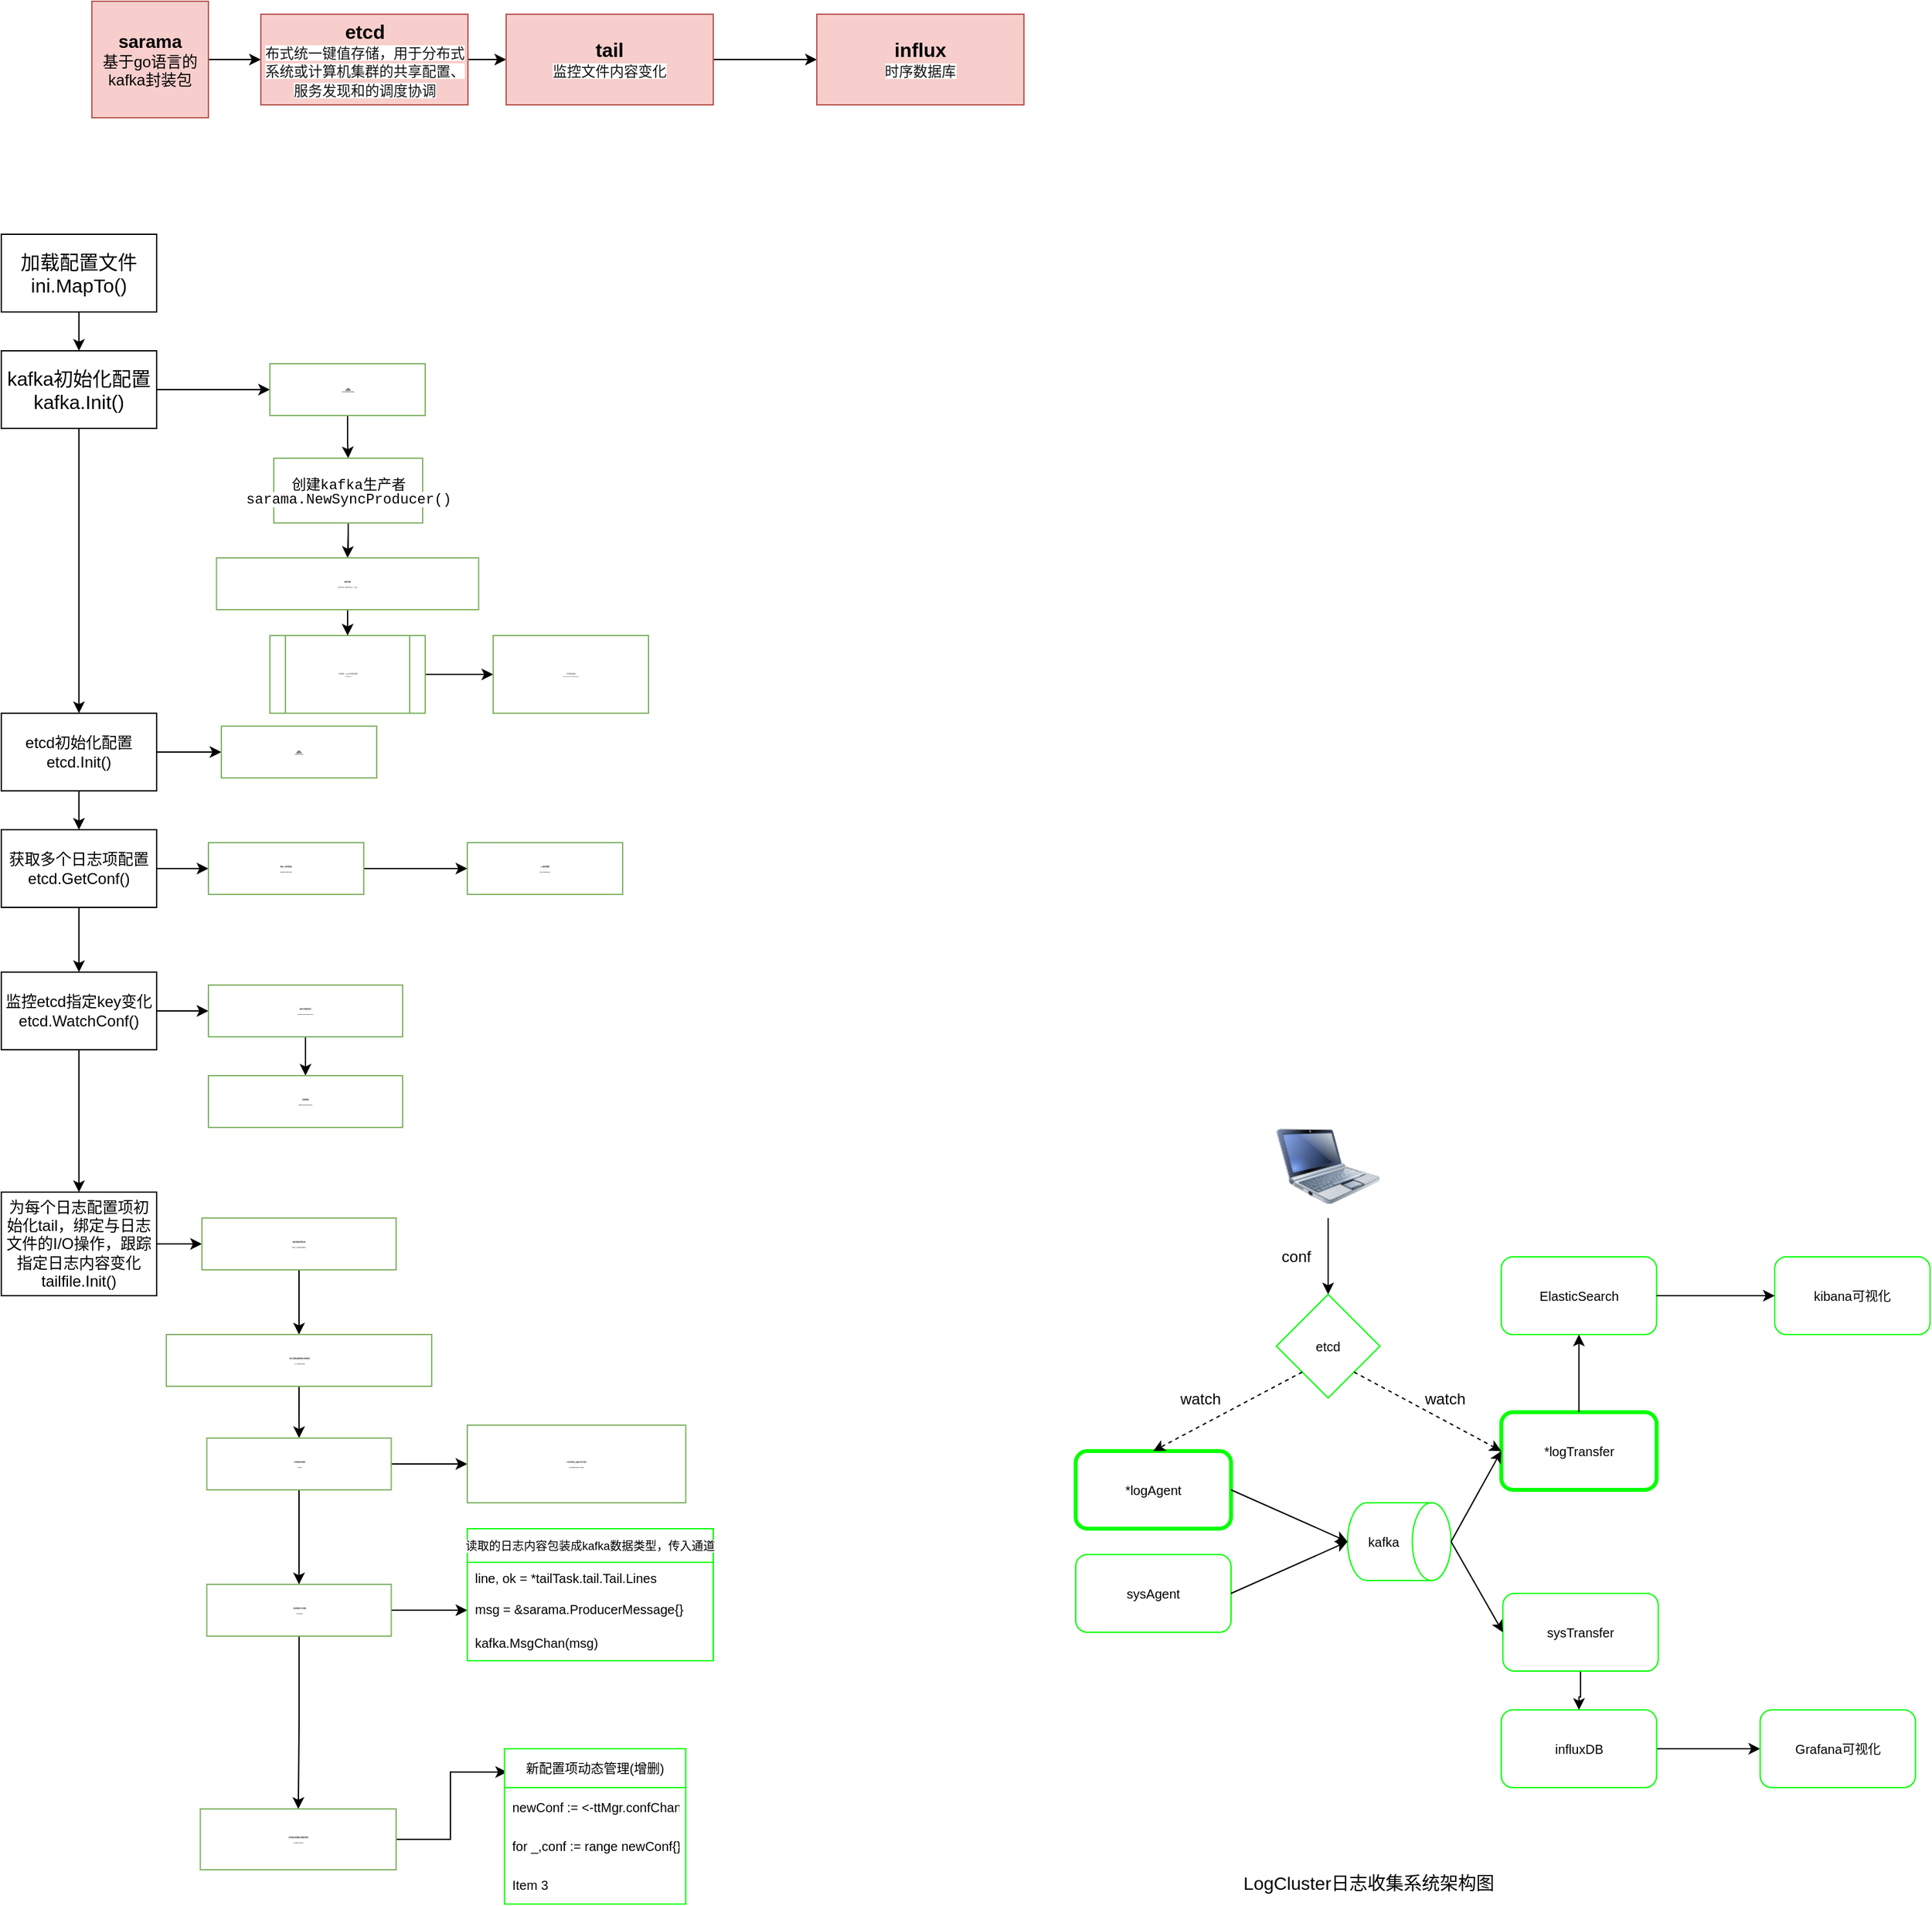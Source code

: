 <mxfile version="16.2.7" type="github">
  <diagram id="8QzUFzPcUCmMM6ad5pbA" name="Page-1">
    <mxGraphModel dx="1422" dy="706" grid="1" gridSize="10" guides="1" tooltips="1" connect="1" arrows="1" fold="1" page="1" pageScale="1" pageWidth="827" pageHeight="1169" math="0" shadow="0">
      <root>
        <mxCell id="0" />
        <mxCell id="1" parent="0" />
        <mxCell id="t0sURCftIjSwmOLmZrCK-31" value="" style="edgeStyle=orthogonalEdgeStyle;rounded=0;orthogonalLoop=1;jettySize=auto;html=1;fontSize=14;fontColor=#000000;" parent="1" source="t0sURCftIjSwmOLmZrCK-1" target="t0sURCftIjSwmOLmZrCK-30" edge="1">
          <mxGeometry relative="1" as="geometry" />
        </mxCell>
        <mxCell id="t0sURCftIjSwmOLmZrCK-1" value="&lt;font style=&quot;font-size: 14px&quot;&gt;&lt;b&gt;sarama&lt;/b&gt;&lt;br&gt;&lt;/font&gt;基于go语言的kafka封装包" style="whiteSpace=wrap;html=1;aspect=fixed;fillColor=#f8cecc;strokeColor=#b85450;" parent="1" vertex="1">
          <mxGeometry x="150" y="90" width="90" height="90" as="geometry" />
        </mxCell>
        <mxCell id="t0sURCftIjSwmOLmZrCK-5" value="" style="edgeStyle=orthogonalEdgeStyle;rounded=0;orthogonalLoop=1;jettySize=auto;html=1;" parent="1" source="t0sURCftIjSwmOLmZrCK-3" target="t0sURCftIjSwmOLmZrCK-4" edge="1">
          <mxGeometry relative="1" as="geometry" />
        </mxCell>
        <mxCell id="t0sURCftIjSwmOLmZrCK-3" value="加载配置文件&lt;br style=&quot;font-size: 15px;&quot;&gt;ini.MapTo()" style="rounded=0;whiteSpace=wrap;html=1;fontSize=15;" parent="1" vertex="1">
          <mxGeometry x="80" y="270" width="120" height="60" as="geometry" />
        </mxCell>
        <mxCell id="t0sURCftIjSwmOLmZrCK-8" value="" style="edgeStyle=orthogonalEdgeStyle;rounded=0;orthogonalLoop=1;jettySize=auto;html=1;" parent="1" source="t0sURCftIjSwmOLmZrCK-4" target="t0sURCftIjSwmOLmZrCK-7" edge="1">
          <mxGeometry relative="1" as="geometry" />
        </mxCell>
        <mxCell id="t0sURCftIjSwmOLmZrCK-44" value="" style="edgeStyle=orthogonalEdgeStyle;rounded=0;orthogonalLoop=1;jettySize=auto;html=1;fontSize=15;fontColor=#000000;" parent="1" source="t0sURCftIjSwmOLmZrCK-4" target="t0sURCftIjSwmOLmZrCK-9" edge="1">
          <mxGeometry relative="1" as="geometry" />
        </mxCell>
        <mxCell id="t0sURCftIjSwmOLmZrCK-4" value="kafka初始化配置&lt;br style=&quot;font-size: 15px;&quot;&gt;kafka.Init()" style="whiteSpace=wrap;html=1;rounded=0;fontSize=15;" parent="1" vertex="1">
          <mxGeometry x="80" y="360" width="120" height="60" as="geometry" />
        </mxCell>
        <mxCell id="t0sURCftIjSwmOLmZrCK-25" value="" style="edgeStyle=orthogonalEdgeStyle;rounded=0;orthogonalLoop=1;jettySize=auto;html=1;fontSize=14;fontColor=#000000;" parent="1" source="t0sURCftIjSwmOLmZrCK-7" target="t0sURCftIjSwmOLmZrCK-24" edge="1">
          <mxGeometry relative="1" as="geometry" />
        </mxCell>
        <mxCell id="t0sURCftIjSwmOLmZrCK-29" value="" style="edgeStyle=orthogonalEdgeStyle;rounded=0;orthogonalLoop=1;jettySize=auto;html=1;fontSize=14;fontColor=#000000;" parent="1" source="t0sURCftIjSwmOLmZrCK-7" target="t0sURCftIjSwmOLmZrCK-28" edge="1">
          <mxGeometry relative="1" as="geometry" />
        </mxCell>
        <mxCell id="t0sURCftIjSwmOLmZrCK-7" value="etcd初始化配置&lt;br&gt;etcd.Init()" style="whiteSpace=wrap;html=1;rounded=0;" parent="1" vertex="1">
          <mxGeometry x="80" y="640" width="120" height="60" as="geometry" />
        </mxCell>
        <mxCell id="t0sURCftIjSwmOLmZrCK-13" value="" style="edgeStyle=orthogonalEdgeStyle;rounded=0;orthogonalLoop=1;jettySize=auto;html=1;fontSize=15;fontColor=default;" parent="1" source="t0sURCftIjSwmOLmZrCK-9" target="t0sURCftIjSwmOLmZrCK-12" edge="1">
          <mxGeometry relative="1" as="geometry" />
        </mxCell>
        <mxCell id="t0sURCftIjSwmOLmZrCK-9" value="&lt;h6 style=&quot;font-size: 1px;&quot;&gt;&lt;font style=&quot;font-size: 1px;&quot;&gt;创建&lt;br style=&quot;font-size: 1px;&quot;&gt;&lt;/font&gt;&lt;font style=&quot;font-size: 1px;&quot;&gt;配置对象&lt;br style=&quot;font-size: 1px;&quot;&gt;&lt;/font&gt;&lt;font style=&quot;font-size: 1px;&quot;&gt;sarama.NewConfig()&lt;/font&gt;&lt;/h6&gt;" style="whiteSpace=wrap;html=1;rounded=0;fontSize=1;fontStyle=0;fillColor=#FFFFFF;strokeColor=#82b366;" parent="1" vertex="1">
          <mxGeometry x="287.5" y="370" width="120" height="40" as="geometry" />
        </mxCell>
        <mxCell id="t0sURCftIjSwmOLmZrCK-53" value="" style="edgeStyle=orthogonalEdgeStyle;rounded=0;orthogonalLoop=1;jettySize=auto;html=1;fontSize=1;fontColor=#000000;" parent="1" source="t0sURCftIjSwmOLmZrCK-12" edge="1">
          <mxGeometry relative="1" as="geometry">
            <mxPoint x="347.486" y="520" as="targetPoint" />
          </mxGeometry>
        </mxCell>
        <mxCell id="t0sURCftIjSwmOLmZrCK-12" value="&lt;blockquote style=&quot;line-height: 1 ; font-size: 11px&quot;&gt;&lt;span style=&quot;font-family: &amp;#34;consolas&amp;#34; , &amp;#34;courier new&amp;#34; , monospace ; font-size: 11px ; text-align: left ; background-color: rgb(255 , 255 , 255) ; line-height: 0.7&quot;&gt;创建kafka生产者&lt;br style=&quot;font-size: 11px&quot;&gt;&lt;/span&gt;&lt;span style=&quot;font-family: &amp;#34;consolas&amp;#34; , &amp;#34;courier new&amp;#34; , monospace ; font-size: 11px ; text-align: left ; background-color: rgb(255 , 255 , 255) ; line-height: 0.7&quot;&gt;sarama.NewSyncProducer()&lt;/span&gt;&lt;/blockquote&gt;" style="whiteSpace=wrap;html=1;fontSize=1;fillColor=#FFFFFF;strokeColor=#82b366;rounded=0;fontStyle=0;horizontal=1;" parent="1" vertex="1">
          <mxGeometry x="290.5" y="443" width="115" height="50" as="geometry" />
        </mxCell>
        <mxCell id="t0sURCftIjSwmOLmZrCK-15" value="&lt;div style=&quot;font-family: &amp;#34;consolas&amp;#34; , &amp;#34;courier new&amp;#34; , monospace ; font-weight: normal ; font-size: 10px ; line-height: 14px&quot;&gt;&lt;br&gt;&lt;/div&gt;" style="text;whiteSpace=wrap;html=1;fontSize=15;fontColor=#000000;" parent="1" vertex="1">
          <mxGeometry x="350" y="610" width="170" height="30" as="geometry" />
        </mxCell>
        <mxCell id="t0sURCftIjSwmOLmZrCK-23" value="" style="edgeStyle=orthogonalEdgeStyle;rounded=0;orthogonalLoop=1;jettySize=auto;html=1;fontSize=11;fontColor=#000000;" parent="1" source="t0sURCftIjSwmOLmZrCK-16" target="t0sURCftIjSwmOLmZrCK-22" edge="1">
          <mxGeometry relative="1" as="geometry" />
        </mxCell>
        <mxCell id="t0sURCftIjSwmOLmZrCK-16" value="启动协程，kafka生产者发送消息&lt;br&gt;sendMsg()" style="shape=process;whiteSpace=wrap;html=1;backgroundOutline=1;fontSize=1;fillColor=#FFFFFF;strokeColor=#82b366;rounded=0;fontStyle=0;horizontal=1;" parent="1" vertex="1">
          <mxGeometry x="287.5" y="580" width="120" height="60" as="geometry" />
        </mxCell>
        <mxCell id="t0sURCftIjSwmOLmZrCK-22" value="生产者发送消息&lt;br&gt;kafkaClient.SendMessage()" style="whiteSpace=wrap;html=1;fontSize=1;fillColor=#FFFFFF;strokeColor=#82b366;rounded=0;fontStyle=0;" parent="1" vertex="1">
          <mxGeometry x="460" y="580" width="120" height="60" as="geometry" />
        </mxCell>
        <mxCell id="t0sURCftIjSwmOLmZrCK-24" value="&lt;h6 style=&quot;font-size: 1px&quot;&gt;&lt;font style=&quot;font-size: 1px&quot;&gt;创建&lt;br style=&quot;font-size: 1px&quot;&gt;&lt;/font&gt;&lt;font style=&quot;font-size: 1px&quot;&gt;配置对象&lt;br style=&quot;font-size: 1px&quot;&gt;&lt;/font&gt;&lt;font style=&quot;font-size: 1px&quot;&gt;clientv3.New()&lt;/font&gt;&lt;/h6&gt;" style="whiteSpace=wrap;html=1;rounded=0;fontSize=1;fontStyle=0;fillColor=#FFFFFF;strokeColor=#82b366;" parent="1" vertex="1">
          <mxGeometry x="250" y="650" width="120" height="40" as="geometry" />
        </mxCell>
        <mxCell id="t0sURCftIjSwmOLmZrCK-33" value="" style="edgeStyle=orthogonalEdgeStyle;rounded=0;orthogonalLoop=1;jettySize=auto;html=1;fontSize=15;fontColor=#000000;" parent="1" source="t0sURCftIjSwmOLmZrCK-28" target="t0sURCftIjSwmOLmZrCK-32" edge="1">
          <mxGeometry relative="1" as="geometry" />
        </mxCell>
        <mxCell id="t0sURCftIjSwmOLmZrCK-39" value="" style="edgeStyle=orthogonalEdgeStyle;rounded=0;orthogonalLoop=1;jettySize=auto;html=1;fontSize=15;fontColor=#000000;" parent="1" source="t0sURCftIjSwmOLmZrCK-28" target="t0sURCftIjSwmOLmZrCK-38" edge="1">
          <mxGeometry relative="1" as="geometry" />
        </mxCell>
        <mxCell id="t0sURCftIjSwmOLmZrCK-28" value="获取多个日志项配置&lt;br&gt;etcd.GetConf()" style="whiteSpace=wrap;html=1;rounded=0;" parent="1" vertex="1">
          <mxGeometry x="80" y="730" width="120" height="60" as="geometry" />
        </mxCell>
        <mxCell id="t0sURCftIjSwmOLmZrCK-88" value="" style="edgeStyle=orthogonalEdgeStyle;rounded=0;orthogonalLoop=1;jettySize=auto;html=1;fontSize=10;fontColor=#000000;" parent="1" source="t0sURCftIjSwmOLmZrCK-30" target="t0sURCftIjSwmOLmZrCK-87" edge="1">
          <mxGeometry relative="1" as="geometry" />
        </mxCell>
        <mxCell id="t0sURCftIjSwmOLmZrCK-30" value="&lt;font&gt;&lt;b&gt;&lt;font style=&quot;font-size: 15px&quot;&gt;etcd&lt;/font&gt;&lt;/b&gt;&lt;br style=&quot;font-size: 11px&quot;&gt;&lt;span style=&quot;font-size: 11px ; color: rgb(21 , 21 , 21) ; font-family: &amp;#34;redhattext&amp;#34; , &amp;#34;overpass&amp;#34; , &amp;#34;overpass&amp;#34; , &amp;#34;helvetica&amp;#34; , &amp;#34;arial&amp;#34; , sans-serif ; background-color: rgb(255 , 255 , 255)&quot;&gt;布式统一键值存储，用于分布式系统或计算机集群的共享配置、服务发现和的调度协调&lt;/span&gt;&lt;/font&gt;" style="whiteSpace=wrap;html=1;fillColor=#f8cecc;strokeColor=#b85450;" parent="1" vertex="1">
          <mxGeometry x="280.5" y="100" width="160" height="70" as="geometry" />
        </mxCell>
        <mxCell id="t0sURCftIjSwmOLmZrCK-37" value="" style="edgeStyle=orthogonalEdgeStyle;rounded=0;orthogonalLoop=1;jettySize=auto;html=1;fontSize=15;fontColor=#000000;" parent="1" source="t0sURCftIjSwmOLmZrCK-32" target="t0sURCftIjSwmOLmZrCK-36" edge="1">
          <mxGeometry relative="1" as="geometry" />
        </mxCell>
        <mxCell id="t0sURCftIjSwmOLmZrCK-32" value="&lt;h6 style=&quot;font-size: 1px&quot;&gt;获取json格式配置项&lt;/h6&gt;&lt;h6 style=&quot;font-size: 1px&quot;&gt;clientv3.Client.Get()&lt;/h6&gt;" style="whiteSpace=wrap;html=1;rounded=0;fontSize=1;fontStyle=0;fillColor=#FFFFFF;strokeColor=#82b366;" parent="1" vertex="1">
          <mxGeometry x="240" y="740" width="120" height="40" as="geometry" />
        </mxCell>
        <mxCell id="t0sURCftIjSwmOLmZrCK-36" value="&lt;h6 style=&quot;font-size: 1px&quot;&gt;json解析成数组&lt;br&gt;&lt;/h6&gt;&lt;h6 style=&quot;font-size: 1px&quot;&gt;json.Unmarshal()&lt;/h6&gt;" style="whiteSpace=wrap;html=1;rounded=0;fontSize=1;fontStyle=0;fillColor=#FFFFFF;strokeColor=#82b366;" parent="1" vertex="1">
          <mxGeometry x="440" y="740" width="120" height="40" as="geometry" />
        </mxCell>
        <mxCell id="t0sURCftIjSwmOLmZrCK-41" value="" style="edgeStyle=orthogonalEdgeStyle;rounded=0;orthogonalLoop=1;jettySize=auto;html=1;fontSize=15;fontColor=#000000;" parent="1" source="t0sURCftIjSwmOLmZrCK-38" target="t0sURCftIjSwmOLmZrCK-40" edge="1">
          <mxGeometry relative="1" as="geometry" />
        </mxCell>
        <mxCell id="t0sURCftIjSwmOLmZrCK-43" value="" style="edgeStyle=orthogonalEdgeStyle;rounded=0;orthogonalLoop=1;jettySize=auto;html=1;fontSize=15;fontColor=#000000;" parent="1" source="t0sURCftIjSwmOLmZrCK-38" target="t0sURCftIjSwmOLmZrCK-42" edge="1">
          <mxGeometry relative="1" as="geometry" />
        </mxCell>
        <mxCell id="t0sURCftIjSwmOLmZrCK-38" value="监控etcd指定key变化&lt;br&gt;etcd.WatchConf()" style="whiteSpace=wrap;html=1;rounded=0;" parent="1" vertex="1">
          <mxGeometry x="80" y="840" width="120" height="60" as="geometry" />
        </mxCell>
        <mxCell id="t0sURCftIjSwmOLmZrCK-62" value="" style="edgeStyle=orthogonalEdgeStyle;rounded=0;orthogonalLoop=1;jettySize=auto;html=1;fontSize=1;fontColor=#000000;" parent="1" source="t0sURCftIjSwmOLmZrCK-40" target="t0sURCftIjSwmOLmZrCK-61" edge="1">
          <mxGeometry relative="1" as="geometry" />
        </mxCell>
        <mxCell id="t0sURCftIjSwmOLmZrCK-40" value="为每个日志配置项初始化tail，绑定与日志文件的I/O操作，跟踪指定日志内容变化&lt;br&gt;tailfile.Init()" style="whiteSpace=wrap;html=1;rounded=0;" parent="1" vertex="1">
          <mxGeometry x="80" y="1010" width="120" height="80" as="geometry" />
        </mxCell>
        <mxCell id="t0sURCftIjSwmOLmZrCK-60" value="" style="edgeStyle=orthogonalEdgeStyle;rounded=0;orthogonalLoop=1;jettySize=auto;html=1;fontSize=1;fontColor=#000000;" parent="1" source="t0sURCftIjSwmOLmZrCK-42" target="t0sURCftIjSwmOLmZrCK-59" edge="1">
          <mxGeometry relative="1" as="geometry" />
        </mxCell>
        <mxCell id="t0sURCftIjSwmOLmZrCK-42" value="&lt;h6 style=&quot;font-size: 1px&quot;&gt;监控日志配置项变化&lt;/h6&gt;&lt;h6 style=&quot;font-size: 1px&quot;&gt;clientv3.Client.Watch(key)&lt;/h6&gt;" style="whiteSpace=wrap;html=1;rounded=0;fontSize=1;fontStyle=0;fillColor=#FFFFFF;strokeColor=#82b366;" parent="1" vertex="1">
          <mxGeometry x="240" y="850" width="150" height="40" as="geometry" />
        </mxCell>
        <mxCell id="t0sURCftIjSwmOLmZrCK-56" value="" style="edgeStyle=orthogonalEdgeStyle;rounded=0;orthogonalLoop=1;jettySize=auto;html=1;fontSize=1;fontColor=#000000;" parent="1" source="t0sURCftIjSwmOLmZrCK-54" edge="1">
          <mxGeometry relative="1" as="geometry">
            <mxPoint x="347" y="580" as="targetPoint" />
          </mxGeometry>
        </mxCell>
        <mxCell id="t0sURCftIjSwmOLmZrCK-54" value="&lt;h6 style=&quot;font-size: 1px&quot;&gt;&lt;font style=&quot;font-size: 1px&quot;&gt;初始化通道&lt;/font&gt;&lt;br&gt;&lt;/h6&gt;&lt;h6 style=&quot;font-size: 1px&quot;&gt;&lt;font style=&quot;font-size: 1px&quot;&gt;msgChan = make(chan *..., size)&lt;/font&gt;&lt;/h6&gt;" style="whiteSpace=wrap;html=1;rounded=0;fontSize=1;fontStyle=0;fillColor=#FFFFFF;strokeColor=#82b366;" parent="1" vertex="1">
          <mxGeometry x="246.25" y="520" width="202.5" height="40" as="geometry" />
        </mxCell>
        <mxCell id="t0sURCftIjSwmOLmZrCK-59" value="&lt;h6 style=&quot;font-size: 1px&quot;&gt;启用新配置&lt;/h6&gt;&lt;h6 style=&quot;font-size: 1px&quot;&gt;tailfile.SendNewConf()&lt;/h6&gt;" style="whiteSpace=wrap;html=1;rounded=0;fontSize=1;fontStyle=0;fillColor=#FFFFFF;strokeColor=#82b366;" parent="1" vertex="1">
          <mxGeometry x="240" y="920" width="150" height="40" as="geometry" />
        </mxCell>
        <mxCell id="t0sURCftIjSwmOLmZrCK-64" value="" style="edgeStyle=orthogonalEdgeStyle;rounded=0;orthogonalLoop=1;jettySize=auto;html=1;fontSize=1;fontColor=#000000;" parent="1" source="t0sURCftIjSwmOLmZrCK-61" target="t0sURCftIjSwmOLmZrCK-63" edge="1">
          <mxGeometry relative="1" as="geometry" />
        </mxCell>
        <mxCell id="t0sURCftIjSwmOLmZrCK-61" value="&lt;h6 style=&quot;font-size: 1px&quot;&gt;初始化配置项管理对象&lt;/h6&gt;&lt;h6 style=&quot;font-size: 1px&quot;&gt;ttMgr = &amp;amp;tailTaskMgr{}&lt;/h6&gt;" style="whiteSpace=wrap;html=1;rounded=0;fontSize=1;fontStyle=0;fillColor=#FFFFFF;strokeColor=#82b366;" parent="1" vertex="1">
          <mxGeometry x="235" y="1030" width="150" height="40" as="geometry" />
        </mxCell>
        <mxCell id="t0sURCftIjSwmOLmZrCK-66" value="" style="edgeStyle=orthogonalEdgeStyle;rounded=0;orthogonalLoop=1;jettySize=auto;html=1;fontSize=1;fontColor=#000000;" parent="1" source="t0sURCftIjSwmOLmZrCK-63" target="t0sURCftIjSwmOLmZrCK-65" edge="1">
          <mxGeometry relative="1" as="geometry" />
        </mxCell>
        <mxCell id="t0sURCftIjSwmOLmZrCK-63" value="&lt;h6 style=&quot;font-size: 1px&quot;&gt;为每个配置项创建单独日志收集任务&lt;/h6&gt;&lt;h6 style=&quot;font-size: 1px&quot;&gt;tt = newTailTask()&lt;/h6&gt;" style="whiteSpace=wrap;html=1;rounded=0;fontSize=1;fontStyle=0;fillColor=#FFFFFF;strokeColor=#82b366;" parent="1" vertex="1">
          <mxGeometry x="207.5" y="1120" width="205" height="40" as="geometry" />
        </mxCell>
        <mxCell id="t0sURCftIjSwmOLmZrCK-68" value="" style="edgeStyle=orthogonalEdgeStyle;rounded=0;orthogonalLoop=1;jettySize=auto;html=1;fontSize=1;fontColor=#000000;" parent="1" source="t0sURCftIjSwmOLmZrCK-65" target="t0sURCftIjSwmOLmZrCK-67" edge="1">
          <mxGeometry relative="1" as="geometry" />
        </mxCell>
        <mxCell id="t0sURCftIjSwmOLmZrCK-70" value="" style="edgeStyle=orthogonalEdgeStyle;rounded=0;orthogonalLoop=1;jettySize=auto;html=1;fontSize=1;fontColor=#000000;" parent="1" source="t0sURCftIjSwmOLmZrCK-65" target="t0sURCftIjSwmOLmZrCK-69" edge="1">
          <mxGeometry relative="1" as="geometry" />
        </mxCell>
        <mxCell id="t0sURCftIjSwmOLmZrCK-65" value="&lt;h6 style=&quot;font-size: 1px&quot;&gt;日志收集任务初始化&lt;/h6&gt;&lt;h6 style=&quot;font-size: 1px&quot;&gt;tt.Init()&lt;/h6&gt;" style="whiteSpace=wrap;html=1;rounded=0;fontSize=1;fontStyle=0;fillColor=#FFFFFF;strokeColor=#82b366;" parent="1" vertex="1">
          <mxGeometry x="238.75" y="1200" width="142.5" height="40" as="geometry" />
        </mxCell>
        <mxCell id="t0sURCftIjSwmOLmZrCK-67" value="&lt;h6 style=&quot;font-size: 1px&quot;&gt;日志文件绑定tail跟踪日志内容变化&lt;/h6&gt;&lt;h6 style=&quot;font-size: 1px&quot;&gt;tail.TailFile(path, config)&lt;/h6&gt;" style="whiteSpace=wrap;html=1;rounded=0;fontSize=1;fontStyle=0;fillColor=#FFFFFF;strokeColor=#82b366;" parent="1" vertex="1">
          <mxGeometry x="440" y="1190" width="168.75" height="60" as="geometry" />
        </mxCell>
        <mxCell id="t0sURCftIjSwmOLmZrCK-72" value="" style="edgeStyle=orthogonalEdgeStyle;rounded=0;orthogonalLoop=1;jettySize=auto;html=1;fontSize=1;fontColor=#000000;entryX=0;entryY=0.5;entryDx=0;entryDy=0;" parent="1" source="t0sURCftIjSwmOLmZrCK-69" target="t0sURCftIjSwmOLmZrCK-81" edge="1">
          <mxGeometry relative="1" as="geometry">
            <mxPoint x="461" y="1330" as="targetPoint" />
          </mxGeometry>
        </mxCell>
        <mxCell id="t0sURCftIjSwmOLmZrCK-86" value="" style="edgeStyle=orthogonalEdgeStyle;rounded=0;orthogonalLoop=1;jettySize=auto;html=1;fontSize=10;fontColor=#000000;" parent="1" source="t0sURCftIjSwmOLmZrCK-69" target="t0sURCftIjSwmOLmZrCK-85" edge="1">
          <mxGeometry relative="1" as="geometry" />
        </mxCell>
        <mxCell id="t0sURCftIjSwmOLmZrCK-69" value="&lt;h6 style=&quot;font-size: 1px&quot;&gt;启动协程执行日志收集&lt;/h6&gt;&lt;h6 style=&quot;font-size: 1px&quot;&gt;go tt.run()&lt;/h6&gt;" style="whiteSpace=wrap;html=1;rounded=0;fontSize=1;fontStyle=0;fillColor=#FFFFFF;strokeColor=#82b366;" parent="1" vertex="1">
          <mxGeometry x="238.75" y="1313" width="142.5" height="40" as="geometry" />
        </mxCell>
        <mxCell id="t0sURCftIjSwmOLmZrCK-80" value="读取的日志内容包装成kafka数据类型，传入通道" style="swimlane;fontStyle=0;childLayout=stackLayout;horizontal=1;startSize=26;fillColor=none;horizontalStack=0;resizeParent=1;resizeParentMax=0;resizeLast=0;collapsible=1;marginBottom=0;labelBackgroundColor=#FFFFFF;fontSize=9;fontColor=#000000;strokeColor=#00FF00;" parent="1" vertex="1">
          <mxGeometry x="440" y="1270" width="190" height="102" as="geometry">
            <mxRectangle x="430" y="1450" width="290" height="26" as="alternateBounds" />
          </mxGeometry>
        </mxCell>
        <mxCell id="t0sURCftIjSwmOLmZrCK-82" value="line, ok = *tailTask.tail.Tail.Lines" style="text;strokeColor=none;fillColor=none;align=left;verticalAlign=top;spacingLeft=4;spacingRight=4;overflow=hidden;rotatable=0;points=[[0,0.5],[1,0.5]];portConstraint=eastwest;labelBackgroundColor=#FFFFFF;fontSize=10;fontColor=#000000;" parent="t0sURCftIjSwmOLmZrCK-80" vertex="1">
          <mxGeometry y="26" width="190" height="24" as="geometry" />
        </mxCell>
        <mxCell id="t0sURCftIjSwmOLmZrCK-81" value="msg = &amp;sarama.ProducerMessage{}" style="text;strokeColor=none;fillColor=none;align=left;verticalAlign=top;spacingLeft=4;spacingRight=4;overflow=hidden;rotatable=0;points=[[0,0.5],[1,0.5]];portConstraint=eastwest;labelBackgroundColor=#FFFFFF;fontSize=10;fontColor=#000000;" parent="t0sURCftIjSwmOLmZrCK-80" vertex="1">
          <mxGeometry y="50" width="190" height="26" as="geometry" />
        </mxCell>
        <mxCell id="t0sURCftIjSwmOLmZrCK-83" value="kafka.MsgChan(msg)" style="text;strokeColor=none;fillColor=none;align=left;verticalAlign=top;spacingLeft=4;spacingRight=4;overflow=hidden;rotatable=0;points=[[0,0.5],[1,0.5]];portConstraint=eastwest;labelBackgroundColor=#FFFFFF;fontSize=10;fontColor=#000000;" parent="t0sURCftIjSwmOLmZrCK-80" vertex="1">
          <mxGeometry y="76" width="190" height="26" as="geometry" />
        </mxCell>
        <mxCell id="t0sURCftIjSwmOLmZrCK-95" value="" style="edgeStyle=orthogonalEdgeStyle;rounded=0;orthogonalLoop=1;jettySize=auto;html=1;fontSize=10;fontColor=#000000;entryX=0.014;entryY=0.15;entryDx=0;entryDy=0;entryPerimeter=0;" parent="1" source="t0sURCftIjSwmOLmZrCK-85" target="t0sURCftIjSwmOLmZrCK-90" edge="1">
          <mxGeometry relative="1" as="geometry" />
        </mxCell>
        <mxCell id="t0sURCftIjSwmOLmZrCK-85" value="&lt;h6 style=&quot;font-size: 1px&quot;&gt;启动协程动态调整日志配置项管理&lt;/h6&gt;&lt;h6 style=&quot;font-size: 1px&quot;&gt;go ttMgr.watch()&lt;/h6&gt;" style="whiteSpace=wrap;html=1;rounded=0;fontSize=1;fontStyle=0;fillColor=#FFFFFF;strokeColor=#82b366;" parent="1" vertex="1">
          <mxGeometry x="233.75" y="1486.5" width="151.25" height="47" as="geometry" />
        </mxCell>
        <mxCell id="alyWSgN-af6GJF3XZUZM-5" value="" style="edgeStyle=orthogonalEdgeStyle;rounded=0;orthogonalLoop=1;jettySize=auto;html=1;" edge="1" parent="1" source="t0sURCftIjSwmOLmZrCK-87" target="alyWSgN-af6GJF3XZUZM-4">
          <mxGeometry relative="1" as="geometry" />
        </mxCell>
        <mxCell id="t0sURCftIjSwmOLmZrCK-87" value="&lt;font&gt;&lt;b&gt;&lt;font style=&quot;font-size: 15px&quot;&gt;tail&lt;/font&gt;&lt;/b&gt;&lt;br style=&quot;font-size: 11px&quot;&gt;&lt;span style=&quot;font-size: 11px ; color: rgb(21 , 21 , 21) ; font-family: &amp;#34;redhattext&amp;#34; , &amp;#34;overpass&amp;#34; , &amp;#34;overpass&amp;#34; , &amp;#34;helvetica&amp;#34; , &amp;#34;arial&amp;#34; , sans-serif ; background-color: rgb(255 , 255 , 255)&quot;&gt;监控文件内容变化&lt;/span&gt;&lt;/font&gt;" style="whiteSpace=wrap;html=1;fillColor=#f8cecc;strokeColor=#b85450;" parent="1" vertex="1">
          <mxGeometry x="470" y="100" width="160" height="70" as="geometry" />
        </mxCell>
        <mxCell id="t0sURCftIjSwmOLmZrCK-90" value="新配置项动态管理(增删)" style="swimlane;fontStyle=0;childLayout=stackLayout;horizontal=1;startSize=30;horizontalStack=0;resizeParent=1;resizeParentMax=0;resizeLast=0;collapsible=1;marginBottom=0;labelBackgroundColor=#FFFFFF;fontSize=10;fontColor=#000000;strokeColor=#00FF00;fillColor=#FFFFFF;" parent="1" vertex="1">
          <mxGeometry x="468.75" y="1440" width="140" height="120" as="geometry" />
        </mxCell>
        <mxCell id="t0sURCftIjSwmOLmZrCK-91" value="newConf := &lt;-ttMgr.confChan" style="text;strokeColor=none;fillColor=none;align=left;verticalAlign=middle;spacingLeft=4;spacingRight=4;overflow=hidden;points=[[0,0.5],[1,0.5]];portConstraint=eastwest;rotatable=0;labelBackgroundColor=#FFFFFF;fontSize=10;fontColor=#000000;" parent="t0sURCftIjSwmOLmZrCK-90" vertex="1">
          <mxGeometry y="30" width="140" height="30" as="geometry" />
        </mxCell>
        <mxCell id="t0sURCftIjSwmOLmZrCK-92" value="for _,conf := range newConf{}" style="text;strokeColor=none;fillColor=none;align=left;verticalAlign=middle;spacingLeft=4;spacingRight=4;overflow=hidden;points=[[0,0.5],[1,0.5]];portConstraint=eastwest;rotatable=0;labelBackgroundColor=#FFFFFF;fontSize=10;fontColor=#000000;" parent="t0sURCftIjSwmOLmZrCK-90" vertex="1">
          <mxGeometry y="60" width="140" height="30" as="geometry" />
        </mxCell>
        <mxCell id="t0sURCftIjSwmOLmZrCK-93" value="Item 3" style="text;strokeColor=none;fillColor=none;align=left;verticalAlign=middle;spacingLeft=4;spacingRight=4;overflow=hidden;points=[[0,0.5],[1,0.5]];portConstraint=eastwest;rotatable=0;labelBackgroundColor=#FFFFFF;fontSize=10;fontColor=#000000;" parent="t0sURCftIjSwmOLmZrCK-90" vertex="1">
          <mxGeometry y="90" width="140" height="30" as="geometry" />
        </mxCell>
        <mxCell id="t0sURCftIjSwmOLmZrCK-96" value="kafka" style="shape=cylinder3;whiteSpace=wrap;html=1;boundedLbl=1;backgroundOutline=1;size=15;labelBackgroundColor=#FFFFFF;fontSize=10;fontColor=#000000;strokeColor=#00FF00;fillColor=#FFFFFF;direction=south;" parent="1" vertex="1">
          <mxGeometry x="1120" y="1250" width="80" height="60" as="geometry" />
        </mxCell>
        <mxCell id="t0sURCftIjSwmOLmZrCK-97" value="*logAgent" style="rounded=1;whiteSpace=wrap;html=1;labelBackgroundColor=#FFFFFF;fontSize=10;fontColor=#000000;strokeColor=#00FF00;fillColor=#FFFFFF;strokeWidth=3;" parent="1" vertex="1">
          <mxGeometry x="910" y="1210" width="120" height="60" as="geometry" />
        </mxCell>
        <mxCell id="t0sURCftIjSwmOLmZrCK-103" value="" style="endArrow=classic;html=1;rounded=0;fontSize=10;fontColor=#000000;entryX=0.5;entryY=1;entryDx=0;entryDy=0;entryPerimeter=0;exitX=1;exitY=0.5;exitDx=0;exitDy=0;" parent="1" source="t0sURCftIjSwmOLmZrCK-97" target="t0sURCftIjSwmOLmZrCK-96" edge="1">
          <mxGeometry width="50" height="50" relative="1" as="geometry">
            <mxPoint x="1030" y="1265" as="sourcePoint" />
            <mxPoint x="1080" y="1215" as="targetPoint" />
          </mxGeometry>
        </mxCell>
        <mxCell id="t0sURCftIjSwmOLmZrCK-104" value="sysAgent" style="rounded=1;whiteSpace=wrap;html=1;labelBackgroundColor=#FFFFFF;fontSize=10;fontColor=#000000;strokeColor=#00FF00;fillColor=#FFFFFF;" parent="1" vertex="1">
          <mxGeometry x="910" y="1290" width="120" height="60" as="geometry" />
        </mxCell>
        <mxCell id="t0sURCftIjSwmOLmZrCK-105" value="" style="endArrow=classic;html=1;rounded=0;fontSize=10;fontColor=#000000;entryX=0.5;entryY=1;entryDx=0;entryDy=0;entryPerimeter=0;exitX=1;exitY=0.5;exitDx=0;exitDy=0;" parent="1" source="t0sURCftIjSwmOLmZrCK-104" target="t0sURCftIjSwmOLmZrCK-96" edge="1">
          <mxGeometry width="50" height="50" relative="1" as="geometry">
            <mxPoint x="1040" y="1250" as="sourcePoint" />
            <mxPoint x="1090" y="1290" as="targetPoint" />
          </mxGeometry>
        </mxCell>
        <mxCell id="t0sURCftIjSwmOLmZrCK-108" value="" style="edgeStyle=orthogonalEdgeStyle;rounded=0;orthogonalLoop=1;jettySize=auto;html=1;fontSize=10;fontColor=#000000;" parent="1" source="t0sURCftIjSwmOLmZrCK-106" target="t0sURCftIjSwmOLmZrCK-107" edge="1">
          <mxGeometry relative="1" as="geometry" />
        </mxCell>
        <mxCell id="t0sURCftIjSwmOLmZrCK-106" value="" style="image;html=1;image=img/lib/clip_art/computers/Netbook_128x128.png;labelBackgroundColor=#FFFFFF;fontSize=10;fontColor=#000000;strokeColor=#00FF00;fillColor=#FFFFFF;" parent="1" vertex="1">
          <mxGeometry x="1065" y="950" width="80" height="80" as="geometry" />
        </mxCell>
        <mxCell id="t0sURCftIjSwmOLmZrCK-107" value="etcd" style="rhombus;whiteSpace=wrap;html=1;labelBackgroundColor=#FFFFFF;fontSize=10;fontColor=#000000;strokeColor=#00FF00;fillColor=#FFFFFF;" parent="1" vertex="1">
          <mxGeometry x="1065" y="1089" width="80" height="80" as="geometry" />
        </mxCell>
        <mxCell id="t0sURCftIjSwmOLmZrCK-110" value="" style="endArrow=classic;html=1;rounded=0;fontSize=10;fontColor=#000000;entryX=0.5;entryY=0;entryDx=0;entryDy=0;exitX=0;exitY=1;exitDx=0;exitDy=0;dashed=1;" parent="1" source="t0sURCftIjSwmOLmZrCK-107" target="t0sURCftIjSwmOLmZrCK-97" edge="1">
          <mxGeometry width="50" height="50" relative="1" as="geometry">
            <mxPoint x="1040" y="1250" as="sourcePoint" />
            <mxPoint x="1090" y="1290" as="targetPoint" />
            <Array as="points" />
          </mxGeometry>
        </mxCell>
        <mxCell id="t0sURCftIjSwmOLmZrCK-111" value="*logTransfer" style="rounded=1;whiteSpace=wrap;html=1;labelBackgroundColor=#FFFFFF;fontSize=10;fontColor=#000000;strokeColor=#00FF00;fillColor=#FFFFFF;strokeWidth=3;" parent="1" vertex="1">
          <mxGeometry x="1238.75" y="1180" width="120" height="60" as="geometry" />
        </mxCell>
        <mxCell id="t0sURCftIjSwmOLmZrCK-112" value="" style="endArrow=classic;html=1;rounded=0;fontSize=10;fontColor=#000000;entryX=0;entryY=0.5;entryDx=0;entryDy=0;exitX=0.5;exitY=0;exitDx=0;exitDy=0;exitPerimeter=0;" parent="1" source="t0sURCftIjSwmOLmZrCK-96" target="t0sURCftIjSwmOLmZrCK-111" edge="1">
          <mxGeometry width="50" height="50" relative="1" as="geometry">
            <mxPoint x="1040" y="1330" as="sourcePoint" />
            <mxPoint x="1090" y="1290" as="targetPoint" />
          </mxGeometry>
        </mxCell>
        <mxCell id="t0sURCftIjSwmOLmZrCK-113" value="ElasticSearch" style="rounded=1;whiteSpace=wrap;html=1;labelBackgroundColor=#FFFFFF;fontSize=10;fontColor=#000000;strokeColor=#00FF00;fillColor=#FFFFFF;" parent="1" vertex="1">
          <mxGeometry x="1238.75" y="1060" width="120" height="60" as="geometry" />
        </mxCell>
        <mxCell id="t0sURCftIjSwmOLmZrCK-114" value="" style="endArrow=classic;html=1;rounded=0;fontSize=10;fontColor=#000000;entryX=0.5;entryY=1;entryDx=0;entryDy=0;" parent="1" source="t0sURCftIjSwmOLmZrCK-111" target="t0sURCftIjSwmOLmZrCK-113" edge="1">
          <mxGeometry width="50" height="50" relative="1" as="geometry">
            <mxPoint x="1170.0" y="1290.0" as="sourcePoint" />
            <mxPoint x="1248.75" y="1290.0" as="targetPoint" />
          </mxGeometry>
        </mxCell>
        <mxCell id="t0sURCftIjSwmOLmZrCK-115" value="kibana可视化" style="rounded=1;whiteSpace=wrap;html=1;labelBackgroundColor=#FFFFFF;fontSize=10;fontColor=#000000;strokeColor=#00FF00;fillColor=#FFFFFF;" parent="1" vertex="1">
          <mxGeometry x="1450" y="1060" width="120" height="60" as="geometry" />
        </mxCell>
        <mxCell id="t0sURCftIjSwmOLmZrCK-116" value="" style="endArrow=classic;html=1;rounded=0;fontSize=10;fontColor=#000000;" parent="1" source="t0sURCftIjSwmOLmZrCK-113" target="t0sURCftIjSwmOLmZrCK-115" edge="1">
          <mxGeometry width="50" height="50" relative="1" as="geometry">
            <mxPoint x="1279.243" y="1260" as="sourcePoint" />
            <mxPoint x="1308.75" y="1214" as="targetPoint" />
          </mxGeometry>
        </mxCell>
        <mxCell id="t0sURCftIjSwmOLmZrCK-117" value="&lt;font style=&quot;font-size: 14px&quot;&gt;LogCluster日志收集系统架构图&lt;/font&gt;" style="text;html=1;align=center;verticalAlign=middle;resizable=0;points=[];autosize=1;strokeColor=none;fillColor=none;fontSize=10;fontColor=#000000;" parent="1" vertex="1">
          <mxGeometry x="1031" y="1533.5" width="210" height="20" as="geometry" />
        </mxCell>
        <mxCell id="alyWSgN-af6GJF3XZUZM-6" value="" style="edgeStyle=orthogonalEdgeStyle;rounded=0;orthogonalLoop=1;jettySize=auto;html=1;" edge="1" parent="1" source="alyWSgN-af6GJF3XZUZM-1" target="alyWSgN-af6GJF3XZUZM-3">
          <mxGeometry relative="1" as="geometry" />
        </mxCell>
        <mxCell id="alyWSgN-af6GJF3XZUZM-1" value="sysTransfer" style="rounded=1;whiteSpace=wrap;html=1;labelBackgroundColor=#FFFFFF;fontSize=10;fontColor=#000000;strokeColor=#00FF00;fillColor=#FFFFFF;" vertex="1" parent="1">
          <mxGeometry x="1240" y="1320" width="120" height="60" as="geometry" />
        </mxCell>
        <mxCell id="alyWSgN-af6GJF3XZUZM-2" value="" style="endArrow=classic;html=1;rounded=0;fontSize=10;fontColor=#000000;entryX=0;entryY=0.5;entryDx=0;entryDy=0;exitX=0.5;exitY=0;exitDx=0;exitDy=0;exitPerimeter=0;" edge="1" parent="1" source="t0sURCftIjSwmOLmZrCK-96" target="alyWSgN-af6GJF3XZUZM-1">
          <mxGeometry width="50" height="50" relative="1" as="geometry">
            <mxPoint x="1210" y="1290" as="sourcePoint" />
            <mxPoint x="1248.75" y="1270" as="targetPoint" />
          </mxGeometry>
        </mxCell>
        <mxCell id="alyWSgN-af6GJF3XZUZM-8" value="" style="edgeStyle=orthogonalEdgeStyle;rounded=0;orthogonalLoop=1;jettySize=auto;html=1;" edge="1" parent="1" source="alyWSgN-af6GJF3XZUZM-3" target="alyWSgN-af6GJF3XZUZM-7">
          <mxGeometry relative="1" as="geometry" />
        </mxCell>
        <mxCell id="alyWSgN-af6GJF3XZUZM-3" value="influxDB" style="rounded=1;whiteSpace=wrap;html=1;labelBackgroundColor=#FFFFFF;fontSize=10;fontColor=#000000;strokeColor=#00FF00;fillColor=#FFFFFF;" vertex="1" parent="1">
          <mxGeometry x="1238.75" y="1410" width="120" height="60" as="geometry" />
        </mxCell>
        <mxCell id="alyWSgN-af6GJF3XZUZM-4" value="&lt;font&gt;&lt;b&gt;&lt;font style=&quot;font-size: 15px&quot;&gt;influx&lt;/font&gt;&lt;/b&gt;&lt;br style=&quot;font-size: 11px&quot;&gt;&lt;span style=&quot;font-size: 11px ; color: rgb(21 , 21 , 21) ; font-family: &amp;#34;redhattext&amp;#34; , &amp;#34;overpass&amp;#34; , &amp;#34;overpass&amp;#34; , &amp;#34;helvetica&amp;#34; , &amp;#34;arial&amp;#34; , sans-serif ; background-color: rgb(255 , 255 , 255)&quot;&gt;时序数据库&lt;/span&gt;&lt;/font&gt;" style="whiteSpace=wrap;html=1;fillColor=#f8cecc;strokeColor=#b85450;" vertex="1" parent="1">
          <mxGeometry x="710" y="100" width="160" height="70" as="geometry" />
        </mxCell>
        <mxCell id="alyWSgN-af6GJF3XZUZM-7" value="Grafana可视化" style="rounded=1;whiteSpace=wrap;html=1;labelBackgroundColor=#FFFFFF;fontSize=10;fontColor=#000000;strokeColor=#00FF00;fillColor=#FFFFFF;" vertex="1" parent="1">
          <mxGeometry x="1438.75" y="1410" width="120" height="60" as="geometry" />
        </mxCell>
        <mxCell id="alyWSgN-af6GJF3XZUZM-9" value="" style="endArrow=classic;html=1;rounded=0;fontSize=10;fontColor=#000000;entryX=0;entryY=0.5;entryDx=0;entryDy=0;exitX=1;exitY=1;exitDx=0;exitDy=0;dashed=1;" edge="1" parent="1" source="t0sURCftIjSwmOLmZrCK-107" target="t0sURCftIjSwmOLmZrCK-111">
          <mxGeometry width="50" height="50" relative="1" as="geometry">
            <mxPoint x="1095" y="1159" as="sourcePoint" />
            <mxPoint x="980" y="1220" as="targetPoint" />
            <Array as="points" />
          </mxGeometry>
        </mxCell>
        <mxCell id="alyWSgN-af6GJF3XZUZM-10" value="conf" style="text;html=1;align=center;verticalAlign=middle;resizable=0;points=[];autosize=1;strokeColor=none;fillColor=none;" vertex="1" parent="1">
          <mxGeometry x="1060" y="1050" width="40" height="20" as="geometry" />
        </mxCell>
        <mxCell id="alyWSgN-af6GJF3XZUZM-11" value="watch" style="text;html=1;align=center;verticalAlign=middle;resizable=0;points=[];autosize=1;strokeColor=none;fillColor=none;" vertex="1" parent="1">
          <mxGeometry x="981" y="1160" width="50" height="20" as="geometry" />
        </mxCell>
        <mxCell id="alyWSgN-af6GJF3XZUZM-12" value="watch" style="text;html=1;align=center;verticalAlign=middle;resizable=0;points=[];autosize=1;strokeColor=none;fillColor=none;" vertex="1" parent="1">
          <mxGeometry x="1170" y="1160" width="50" height="20" as="geometry" />
        </mxCell>
      </root>
    </mxGraphModel>
  </diagram>
</mxfile>
